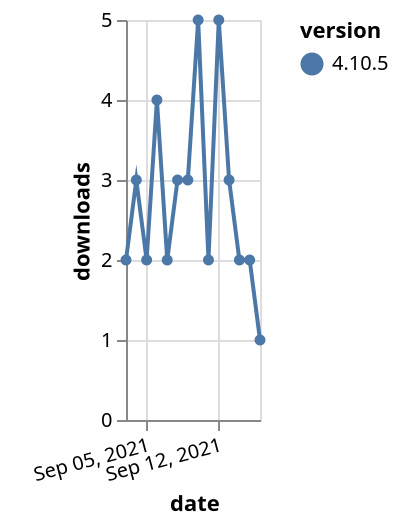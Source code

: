 {"$schema": "https://vega.github.io/schema/vega-lite/v5.json", "description": "A simple bar chart with embedded data.", "data": {"values": [{"date": "2021-09-03", "total": 3056, "delta": 2, "version": "4.10.5"}, {"date": "2021-09-04", "total": 3059, "delta": 3, "version": "4.10.5"}, {"date": "2021-09-05", "total": 3061, "delta": 2, "version": "4.10.5"}, {"date": "2021-09-06", "total": 3065, "delta": 4, "version": "4.10.5"}, {"date": "2021-09-07", "total": 3067, "delta": 2, "version": "4.10.5"}, {"date": "2021-09-08", "total": 3070, "delta": 3, "version": "4.10.5"}, {"date": "2021-09-09", "total": 3073, "delta": 3, "version": "4.10.5"}, {"date": "2021-09-10", "total": 3078, "delta": 5, "version": "4.10.5"}, {"date": "2021-09-11", "total": 3080, "delta": 2, "version": "4.10.5"}, {"date": "2021-09-12", "total": 3085, "delta": 5, "version": "4.10.5"}, {"date": "2021-09-13", "total": 3088, "delta": 3, "version": "4.10.5"}, {"date": "2021-09-14", "total": 3090, "delta": 2, "version": "4.10.5"}, {"date": "2021-09-15", "total": 3092, "delta": 2, "version": "4.10.5"}, {"date": "2021-09-16", "total": 3093, "delta": 1, "version": "4.10.5"}]}, "width": "container", "mark": {"type": "line", "point": {"filled": true}}, "encoding": {"x": {"field": "date", "type": "temporal", "timeUnit": "yearmonthdate", "title": "date", "axis": {"labelAngle": -15}}, "y": {"field": "delta", "type": "quantitative", "title": "downloads"}, "color": {"field": "version", "type": "nominal"}, "tooltip": {"field": "delta"}}}